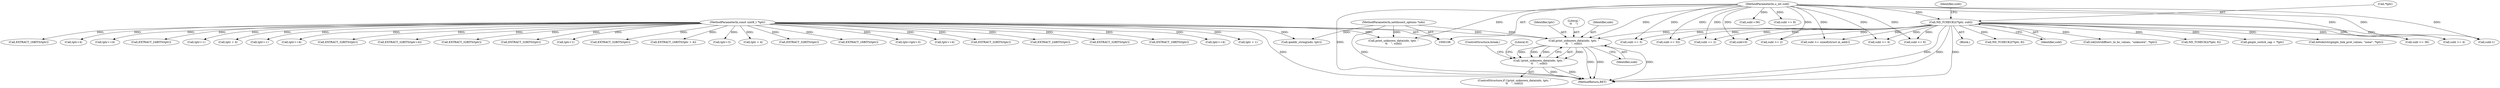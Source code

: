 digraph "0_tcpdump_5d0d76e88ee2d3236d7e032589d6f1d4ec5f7b1e@pointer" {
"1000587" [label="(Call,print_unknown_data(ndo, tptr, \"\n\t\t    \", subl))"];
"1000107" [label="(MethodParameterIn,netdissect_options *ndo)"];
"1000108" [label="(MethodParameterIn,const uint8_t *tptr)"];
"1000132" [label="(Call,ND_TCHECK2(*tptr, subl))"];
"1000110" [label="(MethodParameterIn,u_int subl)"];
"1000586" [label="(Call,!print_unknown_data(ndo, tptr, \"\n\t\t    \", subl))"];
"1000345" [label="(Call,EXTRACT_16BITS(tptr))"];
"1000383" [label="(Call,tptr=tptr+3)"];
"1000479" [label="(Call,tptr+=4)"];
"1000195" [label="(Call,EXTRACT_32BITS(tptr))"];
"1000600" [label="(MethodReturn,RET)"];
"1000492" [label="(Call,ND_TCHECK2(*tptr, 6))"];
"1000381" [label="(Call,EXTRACT_24BITS(tptr))"];
"1000110" [label="(MethodParameterIn,u_int subl)"];
"1000590" [label="(Literal,\"\n\t\t    \")"];
"1000588" [label="(Identifier,ndo)"];
"1000330" [label="(Call,subl == 2)"];
"1000230" [label="(Call,EXTRACT_32BITS(tptr))"];
"1000187" [label="(Call,subl >= 4)"];
"1000343" [label="(Call,EXTRACT_16BITS(tptr))"];
"1000411" [label="(Call,gmpls_switch_cap = *tptr)"];
"1000360" [label="(Call,bittok2str(gmpls_link_prot_values, \"none\", *tptr))"];
"1000107" [label="(MethodParameterIn,netdissect_options *ndo)"];
"1000438" [label="(Call,tptr+=4)"];
"1000435" [label="(Call,tptr + 1)"];
"1000589" [label="(Identifier,tptr)"];
"1000317" [label="(Call,subl >= 3)"];
"1000372" [label="(Call,subl >= 6)"];
"1000132" [label="(Call,ND_TCHECK2(*tptr, subl))"];
"1000402" [label="(Call,EXTRACT_16BITS(tptr))"];
"1000112" [label="(Block,)"];
"1000180" [label="(Call,ipaddr_string(ndo, tptr))"];
"1000164" [label="(Call,tptr+4)"];
"1000248" [label="(Call,tptr+=4)"];
"1000171" [label="(Call,subl >= sizeof(struct in_addr))"];
"1000585" [label="(ControlStructure,if (!print_unknown_data(ndo, tptr, \"\n\t\t    \", subl)))"];
"1000325" [label="(Call,EXTRACT_24BITS(tptr))"];
"1000529" [label="(Call,ND_TCHECK2(*tptr, 8))"];
"1000395" [label="(Call,tptr++)"];
"1000593" [label="(Literal,0)"];
"1000137" [label="(Identifier,subt)"];
"1000135" [label="(Identifier,subl)"];
"1000407" [label="(Call,subl >= 36)"];
"1000482" [label="(Call,subl-=36)"];
"1000524" [label="(Call,tptr + 4)"];
"1000586" [label="(Call,!print_unknown_data(ndo, tptr, \"\n\t\t    \", subl))"];
"1000212" [label="(Call,subl >= 32)"];
"1000269" [label="(Call,tptr++)"];
"1000133" [label="(Call,*tptr)"];
"1000591" [label="(Identifier,subl)"];
"1000311" [label="(Call,tptr+=4)"];
"1000537" [label="(Call,EXTRACT_32BITS(tptr))"];
"1000262" [label="(Call,tok2str(diffserv_te_bc_values, \"unknown\", *tptr))"];
"1000163" [label="(Call,EXTRACT_32BITS(tptr+4))"];
"1000587" [label="(Call,print_unknown_data(ndo, tptr, \"\n\t\t    \", subl))"];
"1000155" [label="(Call,subl == 8)"];
"1000108" [label="(MethodParameterIn,const uint8_t *tptr)"];
"1000152" [label="(Call,EXTRACT_32BITS(tptr))"];
"1000500" [label="(Call,EXTRACT_32BITS(tptr))"];
"1000350" [label="(Call,subl >= 2)"];
"1000576" [label="(Call,print_unknown_data(ndo, tptr, \"\n\t\t    \", subl))"];
"1000366" [label="(Call,tptr+1)"];
"1000461" [label="(Call,EXTRACT_32BITS(tptr))"];
"1000523" [label="(Call,EXTRACT_16BITS(tptr + 4))"];
"1000385" [label="(Call,tptr+3)"];
"1000564" [label="(Call,tptr + 4)"];
"1000143" [label="(Call,subl >= 4)"];
"1000594" [label="(ControlStructure,break;)"];
"1000293" [label="(Call,EXTRACT_32BITS(tptr))"];
"1000570" [label="(Call,subl>0)"];
"1000278" [label="(Call,subl-1)"];
"1000587" -> "1000586"  [label="AST: "];
"1000587" -> "1000591"  [label="CFG: "];
"1000588" -> "1000587"  [label="AST: "];
"1000589" -> "1000587"  [label="AST: "];
"1000590" -> "1000587"  [label="AST: "];
"1000591" -> "1000587"  [label="AST: "];
"1000586" -> "1000587"  [label="CFG: "];
"1000587" -> "1000600"  [label="DDG: "];
"1000587" -> "1000600"  [label="DDG: "];
"1000587" -> "1000600"  [label="DDG: "];
"1000587" -> "1000586"  [label="DDG: "];
"1000587" -> "1000586"  [label="DDG: "];
"1000587" -> "1000586"  [label="DDG: "];
"1000587" -> "1000586"  [label="DDG: "];
"1000107" -> "1000587"  [label="DDG: "];
"1000108" -> "1000587"  [label="DDG: "];
"1000132" -> "1000587"  [label="DDG: "];
"1000110" -> "1000587"  [label="DDG: "];
"1000107" -> "1000106"  [label="AST: "];
"1000107" -> "1000600"  [label="DDG: "];
"1000107" -> "1000180"  [label="DDG: "];
"1000107" -> "1000576"  [label="DDG: "];
"1000108" -> "1000106"  [label="AST: "];
"1000108" -> "1000600"  [label="DDG: "];
"1000108" -> "1000152"  [label="DDG: "];
"1000108" -> "1000163"  [label="DDG: "];
"1000108" -> "1000164"  [label="DDG: "];
"1000108" -> "1000180"  [label="DDG: "];
"1000108" -> "1000195"  [label="DDG: "];
"1000108" -> "1000230"  [label="DDG: "];
"1000108" -> "1000248"  [label="DDG: "];
"1000108" -> "1000269"  [label="DDG: "];
"1000108" -> "1000293"  [label="DDG: "];
"1000108" -> "1000311"  [label="DDG: "];
"1000108" -> "1000325"  [label="DDG: "];
"1000108" -> "1000343"  [label="DDG: "];
"1000108" -> "1000345"  [label="DDG: "];
"1000108" -> "1000366"  [label="DDG: "];
"1000108" -> "1000381"  [label="DDG: "];
"1000108" -> "1000383"  [label="DDG: "];
"1000108" -> "1000385"  [label="DDG: "];
"1000108" -> "1000395"  [label="DDG: "];
"1000108" -> "1000402"  [label="DDG: "];
"1000108" -> "1000435"  [label="DDG: "];
"1000108" -> "1000438"  [label="DDG: "];
"1000108" -> "1000461"  [label="DDG: "];
"1000108" -> "1000479"  [label="DDG: "];
"1000108" -> "1000500"  [label="DDG: "];
"1000108" -> "1000523"  [label="DDG: "];
"1000108" -> "1000524"  [label="DDG: "];
"1000108" -> "1000537"  [label="DDG: "];
"1000108" -> "1000564"  [label="DDG: "];
"1000108" -> "1000576"  [label="DDG: "];
"1000132" -> "1000112"  [label="AST: "];
"1000132" -> "1000135"  [label="CFG: "];
"1000133" -> "1000132"  [label="AST: "];
"1000135" -> "1000132"  [label="AST: "];
"1000137" -> "1000132"  [label="CFG: "];
"1000132" -> "1000600"  [label="DDG: "];
"1000132" -> "1000600"  [label="DDG: "];
"1000132" -> "1000600"  [label="DDG: "];
"1000110" -> "1000132"  [label="DDG: "];
"1000132" -> "1000143"  [label="DDG: "];
"1000132" -> "1000171"  [label="DDG: "];
"1000132" -> "1000187"  [label="DDG: "];
"1000132" -> "1000212"  [label="DDG: "];
"1000132" -> "1000262"  [label="DDG: "];
"1000132" -> "1000278"  [label="DDG: "];
"1000132" -> "1000317"  [label="DDG: "];
"1000132" -> "1000330"  [label="DDG: "];
"1000132" -> "1000350"  [label="DDG: "];
"1000132" -> "1000360"  [label="DDG: "];
"1000132" -> "1000372"  [label="DDG: "];
"1000132" -> "1000407"  [label="DDG: "];
"1000132" -> "1000411"  [label="DDG: "];
"1000132" -> "1000492"  [label="DDG: "];
"1000132" -> "1000529"  [label="DDG: "];
"1000132" -> "1000570"  [label="DDG: "];
"1000110" -> "1000106"  [label="AST: "];
"1000110" -> "1000600"  [label="DDG: "];
"1000110" -> "1000143"  [label="DDG: "];
"1000110" -> "1000155"  [label="DDG: "];
"1000110" -> "1000171"  [label="DDG: "];
"1000110" -> "1000187"  [label="DDG: "];
"1000110" -> "1000212"  [label="DDG: "];
"1000110" -> "1000278"  [label="DDG: "];
"1000110" -> "1000317"  [label="DDG: "];
"1000110" -> "1000330"  [label="DDG: "];
"1000110" -> "1000350"  [label="DDG: "];
"1000110" -> "1000372"  [label="DDG: "];
"1000110" -> "1000407"  [label="DDG: "];
"1000110" -> "1000482"  [label="DDG: "];
"1000110" -> "1000570"  [label="DDG: "];
"1000110" -> "1000576"  [label="DDG: "];
"1000586" -> "1000585"  [label="AST: "];
"1000593" -> "1000586"  [label="CFG: "];
"1000594" -> "1000586"  [label="CFG: "];
"1000586" -> "1000600"  [label="DDG: "];
"1000586" -> "1000600"  [label="DDG: "];
}
